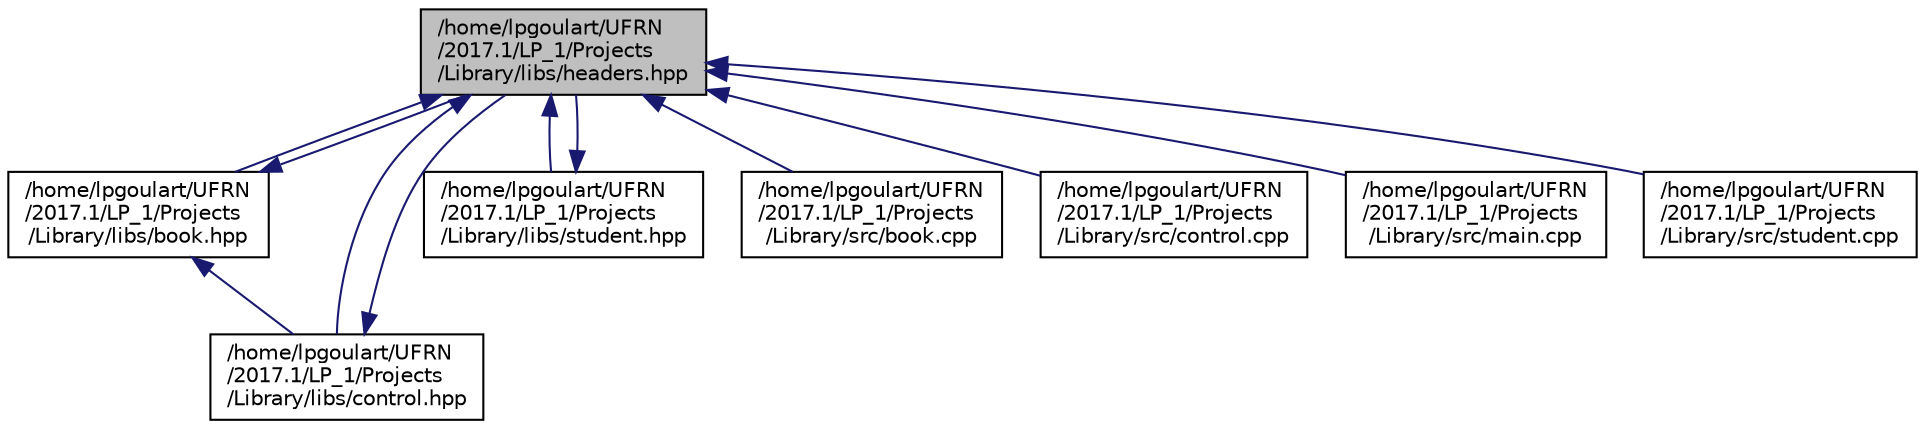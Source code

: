 digraph "/home/lpgoulart/UFRN/2017.1/LP_1/Projects/Library/libs/headers.hpp"
{
  edge [fontname="Helvetica",fontsize="10",labelfontname="Helvetica",labelfontsize="10"];
  node [fontname="Helvetica",fontsize="10",shape=record];
  Node1 [label="/home/lpgoulart/UFRN\l/2017.1/LP_1/Projects\l/Library/libs/headers.hpp",height=0.2,width=0.4,color="black", fillcolor="grey75", style="filled", fontcolor="black"];
  Node1 -> Node2 [dir="back",color="midnightblue",fontsize="10",style="solid"];
  Node2 [label="/home/lpgoulart/UFRN\l/2017.1/LP_1/Projects\l/Library/libs/book.hpp",height=0.2,width=0.4,color="black", fillcolor="white", style="filled",URL="$book_8hpp.html"];
  Node2 -> Node3 [dir="back",color="midnightblue",fontsize="10",style="solid"];
  Node3 [label="/home/lpgoulart/UFRN\l/2017.1/LP_1/Projects\l/Library/libs/control.hpp",height=0.2,width=0.4,color="black", fillcolor="white", style="filled",URL="$control_8hpp.html"];
  Node3 -> Node1 [dir="back",color="midnightblue",fontsize="10",style="solid"];
  Node2 -> Node1 [dir="back",color="midnightblue",fontsize="10",style="solid"];
  Node1 -> Node3 [dir="back",color="midnightblue",fontsize="10",style="solid"];
  Node1 -> Node4 [dir="back",color="midnightblue",fontsize="10",style="solid"];
  Node4 [label="/home/lpgoulart/UFRN\l/2017.1/LP_1/Projects\l/Library/libs/student.hpp",height=0.2,width=0.4,color="black", fillcolor="white", style="filled",URL="$student_8hpp.html"];
  Node4 -> Node1 [dir="back",color="midnightblue",fontsize="10",style="solid"];
  Node1 -> Node5 [dir="back",color="midnightblue",fontsize="10",style="solid"];
  Node5 [label="/home/lpgoulart/UFRN\l/2017.1/LP_1/Projects\l/Library/src/book.cpp",height=0.2,width=0.4,color="black", fillcolor="white", style="filled",URL="$book_8cpp.html"];
  Node1 -> Node6 [dir="back",color="midnightblue",fontsize="10",style="solid"];
  Node6 [label="/home/lpgoulart/UFRN\l/2017.1/LP_1/Projects\l/Library/src/control.cpp",height=0.2,width=0.4,color="black", fillcolor="white", style="filled",URL="$control_8cpp.html"];
  Node1 -> Node7 [dir="back",color="midnightblue",fontsize="10",style="solid"];
  Node7 [label="/home/lpgoulart/UFRN\l/2017.1/LP_1/Projects\l/Library/src/main.cpp",height=0.2,width=0.4,color="black", fillcolor="white", style="filled",URL="$main_8cpp.html"];
  Node1 -> Node8 [dir="back",color="midnightblue",fontsize="10",style="solid"];
  Node8 [label="/home/lpgoulart/UFRN\l/2017.1/LP_1/Projects\l/Library/src/student.cpp",height=0.2,width=0.4,color="black", fillcolor="white", style="filled",URL="$student_8cpp.html"];
}
